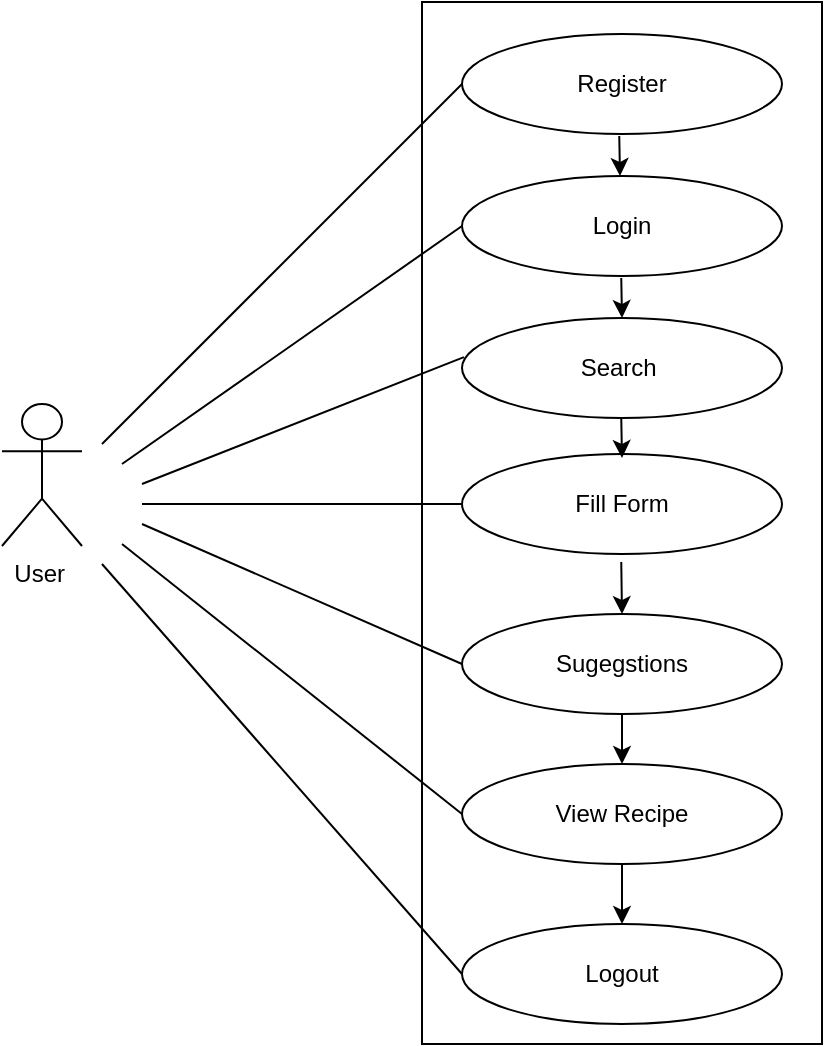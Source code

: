 <mxfile version="24.8.6">
  <diagram name="Page-1" id="5VGJnAvznidUCp_y3e0-">
    <mxGraphModel dx="1313" dy="653" grid="1" gridSize="10" guides="1" tooltips="1" connect="1" arrows="1" fold="1" page="1" pageScale="1" pageWidth="1169" pageHeight="827" math="0" shadow="0">
      <root>
        <mxCell id="0" />
        <mxCell id="1" parent="0" />
        <mxCell id="LqY4Q-QOIKpyZpB3mY2m-11" value="" style="rounded=0;whiteSpace=wrap;html=1;" vertex="1" parent="1">
          <mxGeometry x="500" y="189" width="200" height="521" as="geometry" />
        </mxCell>
        <mxCell id="LqY4Q-QOIKpyZpB3mY2m-12" value="Register" style="ellipse;whiteSpace=wrap;html=1;" vertex="1" parent="1">
          <mxGeometry x="520" y="205" width="160" height="50" as="geometry" />
        </mxCell>
        <mxCell id="LqY4Q-QOIKpyZpB3mY2m-13" value="Login" style="ellipse;whiteSpace=wrap;html=1;" vertex="1" parent="1">
          <mxGeometry x="520" y="276" width="160" height="50" as="geometry" />
        </mxCell>
        <mxCell id="LqY4Q-QOIKpyZpB3mY2m-14" value="Search&amp;nbsp;" style="ellipse;whiteSpace=wrap;html=1;" vertex="1" parent="1">
          <mxGeometry x="520" y="347" width="160" height="50" as="geometry" />
        </mxCell>
        <mxCell id="LqY4Q-QOIKpyZpB3mY2m-15" value="Fill Form" style="ellipse;whiteSpace=wrap;html=1;" vertex="1" parent="1">
          <mxGeometry x="520" y="415" width="160" height="50" as="geometry" />
        </mxCell>
        <mxCell id="LqY4Q-QOIKpyZpB3mY2m-17" value="Logout" style="ellipse;whiteSpace=wrap;html=1;" vertex="1" parent="1">
          <mxGeometry x="520" y="650" width="160" height="50" as="geometry" />
        </mxCell>
        <mxCell id="LqY4Q-QOIKpyZpB3mY2m-18" value="User&amp;nbsp;" style="shape=umlActor;verticalLabelPosition=bottom;verticalAlign=top;html=1;outlineConnect=0;" vertex="1" parent="1">
          <mxGeometry x="290" y="390" width="40" height="71" as="geometry" />
        </mxCell>
        <mxCell id="LqY4Q-QOIKpyZpB3mY2m-24" value="" style="endArrow=classic;html=1;rounded=0;" edge="1" parent="1">
          <mxGeometry width="50" height="50" relative="1" as="geometry">
            <mxPoint x="598.63" y="256" as="sourcePoint" />
            <mxPoint x="599" y="276" as="targetPoint" />
          </mxGeometry>
        </mxCell>
        <mxCell id="LqY4Q-QOIKpyZpB3mY2m-27" value="" style="endArrow=classic;html=1;rounded=0;" edge="1" parent="1">
          <mxGeometry width="50" height="50" relative="1" as="geometry">
            <mxPoint x="599.63" y="327" as="sourcePoint" />
            <mxPoint x="600" y="347" as="targetPoint" />
          </mxGeometry>
        </mxCell>
        <mxCell id="LqY4Q-QOIKpyZpB3mY2m-28" value="" style="endArrow=classic;html=1;rounded=0;" edge="1" parent="1">
          <mxGeometry width="50" height="50" relative="1" as="geometry">
            <mxPoint x="599.63" y="397" as="sourcePoint" />
            <mxPoint x="600" y="417" as="targetPoint" />
          </mxGeometry>
        </mxCell>
        <mxCell id="LqY4Q-QOIKpyZpB3mY2m-29" value="" style="endArrow=classic;html=1;rounded=0;entryX=0.5;entryY=0;entryDx=0;entryDy=0;" edge="1" parent="1" target="LqY4Q-QOIKpyZpB3mY2m-40">
          <mxGeometry width="50" height="50" relative="1" as="geometry">
            <mxPoint x="599.63" y="469" as="sourcePoint" />
            <mxPoint x="600" y="489" as="targetPoint" />
          </mxGeometry>
        </mxCell>
        <mxCell id="LqY4Q-QOIKpyZpB3mY2m-30" value="" style="endArrow=classic;html=1;rounded=0;entryX=0.5;entryY=0;entryDx=0;entryDy=0;" edge="1" parent="1" source="LqY4Q-QOIKpyZpB3mY2m-16" target="LqY4Q-QOIKpyZpB3mY2m-17">
          <mxGeometry width="50" height="50" relative="1" as="geometry">
            <mxPoint x="600" y="590" as="sourcePoint" />
            <mxPoint x="600" y="559" as="targetPoint" />
          </mxGeometry>
        </mxCell>
        <mxCell id="LqY4Q-QOIKpyZpB3mY2m-31" value="" style="endArrow=none;html=1;rounded=0;entryX=0;entryY=0.5;entryDx=0;entryDy=0;" edge="1" parent="1" target="LqY4Q-QOIKpyZpB3mY2m-12">
          <mxGeometry width="50" height="50" relative="1" as="geometry">
            <mxPoint x="340" y="410" as="sourcePoint" />
            <mxPoint x="480" y="300" as="targetPoint" />
          </mxGeometry>
        </mxCell>
        <mxCell id="LqY4Q-QOIKpyZpB3mY2m-32" value="" style="endArrow=none;html=1;rounded=0;entryX=0;entryY=0.5;entryDx=0;entryDy=0;" edge="1" parent="1" target="LqY4Q-QOIKpyZpB3mY2m-13">
          <mxGeometry width="50" height="50" relative="1" as="geometry">
            <mxPoint x="350" y="420" as="sourcePoint" />
            <mxPoint x="530" y="244" as="targetPoint" />
          </mxGeometry>
        </mxCell>
        <mxCell id="LqY4Q-QOIKpyZpB3mY2m-33" value="" style="endArrow=none;html=1;rounded=0;entryX=0.006;entryY=0.391;entryDx=0;entryDy=0;entryPerimeter=0;" edge="1" parent="1" target="LqY4Q-QOIKpyZpB3mY2m-14">
          <mxGeometry width="50" height="50" relative="1" as="geometry">
            <mxPoint x="360" y="430" as="sourcePoint" />
            <mxPoint x="540" y="254" as="targetPoint" />
          </mxGeometry>
        </mxCell>
        <mxCell id="LqY4Q-QOIKpyZpB3mY2m-34" value="" style="endArrow=none;html=1;rounded=0;entryX=0;entryY=0.5;entryDx=0;entryDy=0;" edge="1" parent="1" target="LqY4Q-QOIKpyZpB3mY2m-15">
          <mxGeometry width="50" height="50" relative="1" as="geometry">
            <mxPoint x="360" y="440" as="sourcePoint" />
            <mxPoint x="550" y="264" as="targetPoint" />
          </mxGeometry>
        </mxCell>
        <mxCell id="LqY4Q-QOIKpyZpB3mY2m-35" value="" style="endArrow=none;html=1;rounded=0;entryX=0;entryY=0.5;entryDx=0;entryDy=0;" edge="1" parent="1" target="LqY4Q-QOIKpyZpB3mY2m-16">
          <mxGeometry width="50" height="50" relative="1" as="geometry">
            <mxPoint x="350" y="460" as="sourcePoint" />
            <mxPoint x="560" y="274" as="targetPoint" />
          </mxGeometry>
        </mxCell>
        <mxCell id="LqY4Q-QOIKpyZpB3mY2m-36" value="" style="endArrow=none;html=1;rounded=0;entryX=0;entryY=0.5;entryDx=0;entryDy=0;" edge="1" parent="1" target="LqY4Q-QOIKpyZpB3mY2m-17">
          <mxGeometry width="50" height="50" relative="1" as="geometry">
            <mxPoint x="340" y="470" as="sourcePoint" />
            <mxPoint x="570" y="284" as="targetPoint" />
          </mxGeometry>
        </mxCell>
        <mxCell id="LqY4Q-QOIKpyZpB3mY2m-40" value="Sugegstions" style="ellipse;whiteSpace=wrap;html=1;" vertex="1" parent="1">
          <mxGeometry x="520" y="495" width="160" height="50" as="geometry" />
        </mxCell>
        <mxCell id="LqY4Q-QOIKpyZpB3mY2m-41" value="" style="endArrow=classic;html=1;rounded=0;entryX=0.5;entryY=0;entryDx=0;entryDy=0;" edge="1" parent="1" target="LqY4Q-QOIKpyZpB3mY2m-16">
          <mxGeometry width="50" height="50" relative="1" as="geometry">
            <mxPoint x="600" y="590" as="sourcePoint" />
            <mxPoint x="600" y="650" as="targetPoint" />
          </mxGeometry>
        </mxCell>
        <mxCell id="LqY4Q-QOIKpyZpB3mY2m-16" value="View Recipe" style="ellipse;whiteSpace=wrap;html=1;" vertex="1" parent="1">
          <mxGeometry x="520" y="570" width="160" height="50" as="geometry" />
        </mxCell>
        <mxCell id="LqY4Q-QOIKpyZpB3mY2m-42" value="" style="endArrow=classic;html=1;rounded=0;exitX=0.5;exitY=1;exitDx=0;exitDy=0;" edge="1" parent="1" source="LqY4Q-QOIKpyZpB3mY2m-40" target="LqY4Q-QOIKpyZpB3mY2m-16">
          <mxGeometry width="50" height="50" relative="1" as="geometry">
            <mxPoint x="609.63" y="479" as="sourcePoint" />
            <mxPoint x="610" y="510" as="targetPoint" />
          </mxGeometry>
        </mxCell>
        <mxCell id="LqY4Q-QOIKpyZpB3mY2m-45" value="" style="endArrow=none;html=1;rounded=0;entryX=0;entryY=0.5;entryDx=0;entryDy=0;" edge="1" parent="1" target="LqY4Q-QOIKpyZpB3mY2m-40">
          <mxGeometry width="50" height="50" relative="1" as="geometry">
            <mxPoint x="360" y="450" as="sourcePoint" />
            <mxPoint x="530" y="605" as="targetPoint" />
          </mxGeometry>
        </mxCell>
      </root>
    </mxGraphModel>
  </diagram>
</mxfile>
